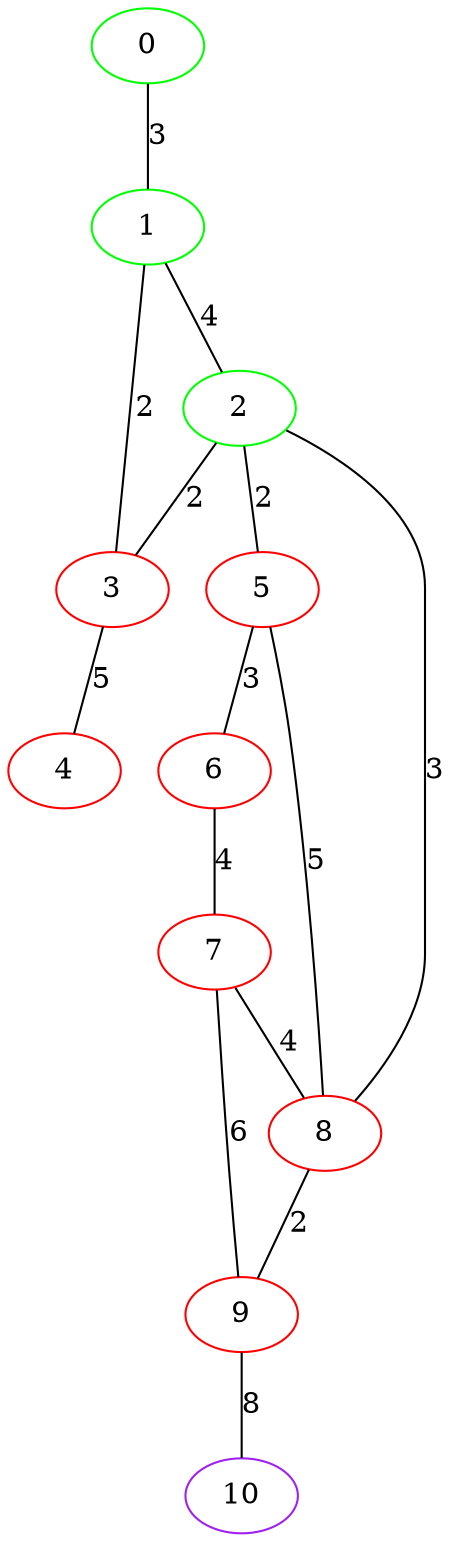 graph "" {
0 [color=green, weight=2];
1 [color=green, weight=2];
2 [color=green, weight=2];
3 [color=red, weight=1];
4 [color=red, weight=1];
5 [color=red, weight=1];
6 [color=red, weight=1];
7 [color=red, weight=1];
8 [color=red, weight=1];
9 [color=red, weight=1];
10 [color=purple, weight=4];
0 -- 1  [key=0, label=3];
1 -- 2  [key=0, label=4];
1 -- 3  [key=0, label=2];
2 -- 8  [key=0, label=3];
2 -- 3  [key=0, label=2];
2 -- 5  [key=0, label=2];
3 -- 4  [key=0, label=5];
5 -- 8  [key=0, label=5];
5 -- 6  [key=0, label=3];
6 -- 7  [key=0, label=4];
7 -- 8  [key=0, label=4];
7 -- 9  [key=0, label=6];
8 -- 9  [key=0, label=2];
9 -- 10  [key=0, label=8];
}
